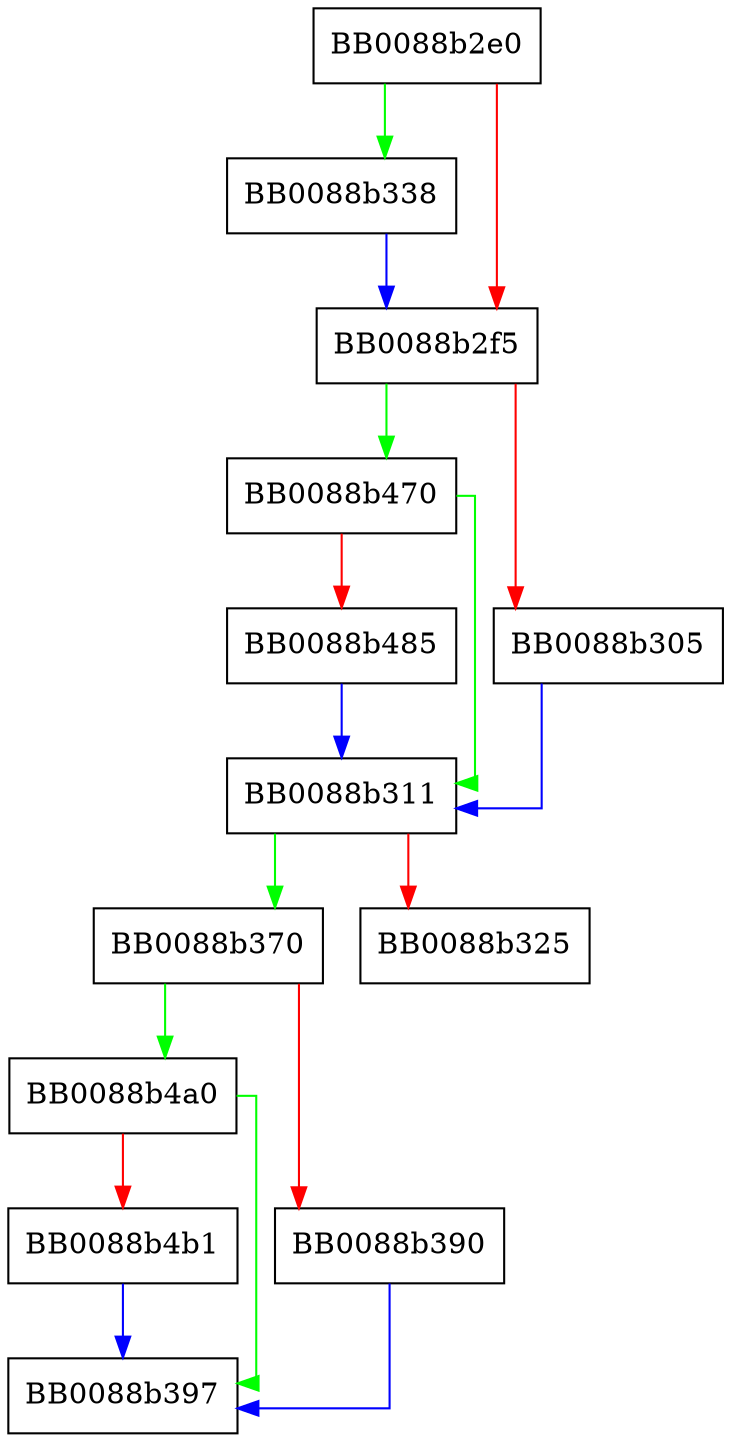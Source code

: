 digraph mallopt {
  node [shape="box"];
  graph [splines=ortho];
  BB0088b2e0 -> BB0088b338 [color="green"];
  BB0088b2e0 -> BB0088b2f5 [color="red"];
  BB0088b2f5 -> BB0088b470 [color="green"];
  BB0088b2f5 -> BB0088b305 [color="red"];
  BB0088b305 -> BB0088b311 [color="blue"];
  BB0088b311 -> BB0088b370 [color="green"];
  BB0088b311 -> BB0088b325 [color="red"];
  BB0088b338 -> BB0088b2f5 [color="blue"];
  BB0088b370 -> BB0088b4a0 [color="green"];
  BB0088b370 -> BB0088b390 [color="red"];
  BB0088b390 -> BB0088b397 [color="blue"];
  BB0088b470 -> BB0088b311 [color="green"];
  BB0088b470 -> BB0088b485 [color="red"];
  BB0088b485 -> BB0088b311 [color="blue"];
  BB0088b4a0 -> BB0088b397 [color="green"];
  BB0088b4a0 -> BB0088b4b1 [color="red"];
  BB0088b4b1 -> BB0088b397 [color="blue"];
}